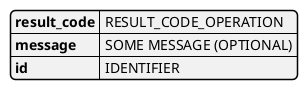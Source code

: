 @startjson
{
    "result_code": "RESULT_CODE_OPERATION",
    "message": "SOME MESSAGE (OPTIONAL)",
    "id": "IDENTIFIER"
}
@endjson